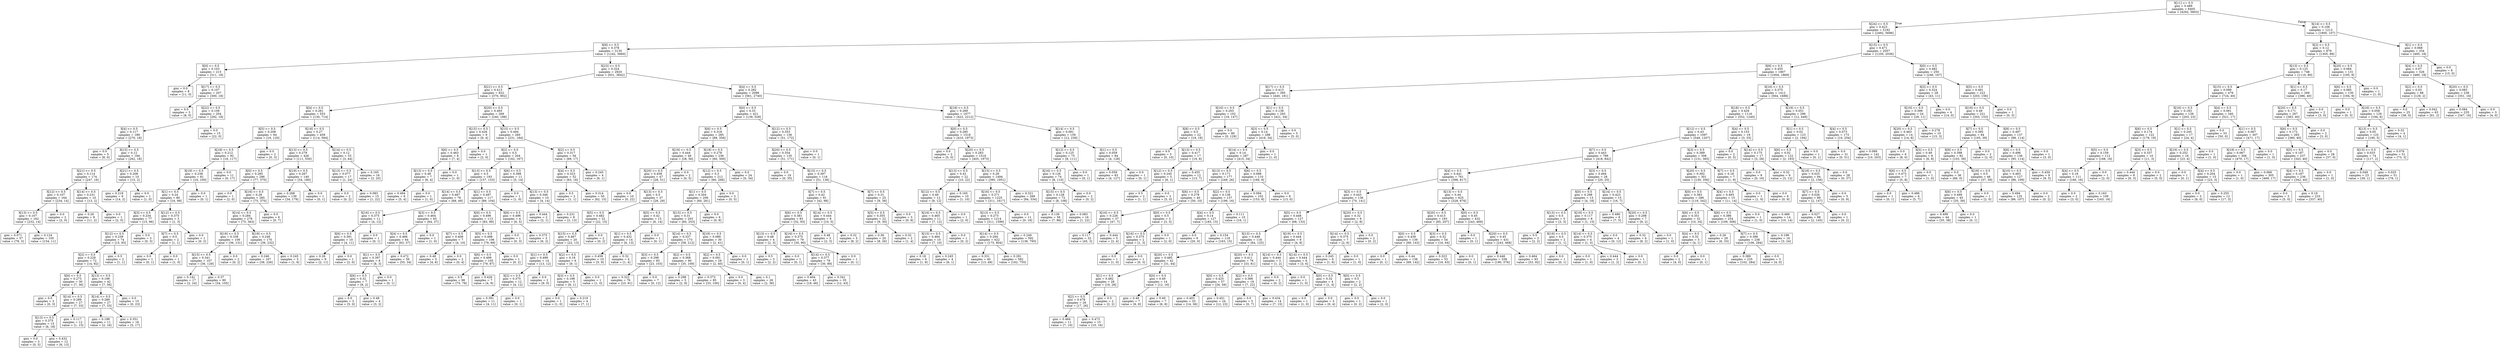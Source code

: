 digraph Tree {
node [shape=box] ;
0 [label="X[11] <= 0.5\ngini = 0.489\nsamples = 6405\nvalue = [4292, 5803]"] ;
1 [label="X[24] <= 0.5\ngini = 0.423\nsamples = 5192\nvalue = [2492, 5696]"] ;
0 -> 1 [labeldistance=2.5, labelangle=45, headlabel="True"] ;
2 [label="X[9] <= 0.5\ngini = 0.378\nsamples = 3135\nvalue = [1242, 3660]"] ;
1 -> 2 ;
3 [label="X[0] <= 0.5\ngini = 0.103\nsamples = 215\nvalue = [311, 18]"] ;
2 -> 3 ;
4 [label="gini = 0.0\nsamples = 8\nvalue = [11, 0]"] ;
3 -> 4 ;
5 [label="X[17] <= 0.5\ngini = 0.107\nsamples = 207\nvalue = [300, 18]"] ;
3 -> 5 ;
6 [label="gini = 0.0\nsamples = 3\nvalue = [8, 0]"] ;
5 -> 6 ;
7 [label="X[22] <= 0.5\ngini = 0.109\nsamples = 204\nvalue = [292, 18]"] ;
5 -> 7 ;
8 [label="X[4] <= 0.5\ngini = 0.117\nsamples = 189\nvalue = [270, 18]"] ;
7 -> 8 ;
9 [label="gini = 0.0\nsamples = 5\nvalue = [8, 0]"] ;
8 -> 9 ;
10 [label="X[15] <= 0.5\ngini = 0.12\nsamples = 184\nvalue = [262, 18]"] ;
8 -> 10 ;
11 [label="X[21] <= 0.5\ngini = 0.114\nsamples = 174\nvalue = [247, 16]"] ;
10 -> 11 ;
12 [label="X[12] <= 0.5\ngini = 0.107\nsamples = 164\nvalue = [234, 14]"] ;
11 -> 12 ;
13 [label="X[13] <= 0.5\ngini = 0.107\nsamples = 162\nvalue = [232, 14]"] ;
12 -> 13 ;
14 [label="gini = 0.071\nsamples = 57\nvalue = [78, 3]"] ;
13 -> 14 ;
15 [label="gini = 0.124\nsamples = 105\nvalue = [154, 11]"] ;
13 -> 15 ;
16 [label="gini = 0.0\nsamples = 2\nvalue = [2, 0]"] ;
12 -> 16 ;
17 [label="X[14] <= 0.5\ngini = 0.231\nsamples = 10\nvalue = [13, 2]"] ;
11 -> 17 ;
18 [label="gini = 0.26\nsamples = 9\nvalue = [11, 2]"] ;
17 -> 18 ;
19 [label="gini = 0.0\nsamples = 1\nvalue = [2, 0]"] ;
17 -> 19 ;
20 [label="X[21] <= 0.5\ngini = 0.208\nsamples = 10\nvalue = [15, 2]"] ;
10 -> 20 ;
21 [label="gini = 0.219\nsamples = 9\nvalue = [14, 2]"] ;
20 -> 21 ;
22 [label="gini = 0.0\nsamples = 1\nvalue = [1, 0]"] ;
20 -> 22 ;
23 [label="gini = 0.0\nsamples = 15\nvalue = [22, 0]"] ;
7 -> 23 ;
24 [label="X[23] <= 0.5\ngini = 0.324\nsamples = 2920\nvalue = [931, 3642]"] ;
2 -> 24 ;
25 [label="X[21] <= 0.5\ngini = 0.413\nsamples = 822\nvalue = [370, 902]"] ;
24 -> 25 ;
26 [label="X[4] <= 0.5\ngini = 0.261\nsamples = 553\nvalue = [130, 714]"] ;
25 -> 26 ;
27 [label="X[5] <= 0.5\ngini = 0.208\nsamples = 94\nvalue = [16, 120]"] ;
26 -> 27 ;
28 [label="X[18] <= 0.5\ngini = 0.212\nsamples = 92\nvalue = [16, 117]"] ;
27 -> 28 ;
29 [label="X[19] <= 0.5\ngini = 0.238\nsamples = 81\nvalue = [16, 100]"] ;
28 -> 29 ;
30 [label="X[1] <= 0.5\ngini = 0.24\nsamples = 80\nvalue = [16, 99]"] ;
29 -> 30 ;
31 [label="X[3] <= 0.5\ngini = 0.234\nsamples = 77\nvalue = [15, 96]"] ;
30 -> 31 ;
32 [label="X[12] <= 0.5\ngini = 0.239\nsamples = 74\nvalue = [15, 93]"] ;
31 -> 32 ;
33 [label="X[2] <= 0.5\ngini = 0.229\nsamples = 72\nvalue = [14, 92]"] ;
32 -> 33 ;
34 [label="X[6] <= 0.5\ngini = 0.273\nsamples = 30\nvalue = [7, 36]"] ;
33 -> 34 ;
35 [label="gini = 0.0\nsamples = 3\nvalue = [0, 3]"] ;
34 -> 35 ;
36 [label="X[14] <= 0.5\ngini = 0.289\nsamples = 27\nvalue = [7, 33]"] ;
34 -> 36 ;
37 [label="X[13] <= 0.5\ngini = 0.375\nsamples = 15\nvalue = [6, 18]"] ;
36 -> 37 ;
38 [label="gini = 0.0\nsamples = 3\nvalue = [0, 5]"] ;
37 -> 38 ;
39 [label="gini = 0.432\nsamples = 12\nvalue = [6, 13]"] ;
37 -> 39 ;
40 [label="gini = 0.117\nsamples = 12\nvalue = [1, 15]"] ;
36 -> 40 ;
41 [label="X[13] <= 0.5\ngini = 0.198\nsamples = 42\nvalue = [7, 56]"] ;
33 -> 41 ;
42 [label="X[14] <= 0.5\ngini = 0.289\nsamples = 27\nvalue = [7, 33]"] ;
41 -> 42 ;
43 [label="gini = 0.198\nsamples = 11\nvalue = [2, 16]"] ;
42 -> 43 ;
44 [label="gini = 0.351\nsamples = 16\nvalue = [5, 17]"] ;
42 -> 44 ;
45 [label="gini = 0.0\nsamples = 15\nvalue = [0, 23]"] ;
41 -> 45 ;
46 [label="gini = 0.5\nsamples = 2\nvalue = [1, 1]"] ;
32 -> 46 ;
47 [label="gini = 0.0\nsamples = 3\nvalue = [0, 3]"] ;
31 -> 47 ;
48 [label="X[12] <= 0.5\ngini = 0.375\nsamples = 3\nvalue = [1, 3]"] ;
30 -> 48 ;
49 [label="X[7] <= 0.5\ngini = 0.5\nsamples = 2\nvalue = [1, 1]"] ;
48 -> 49 ;
50 [label="gini = 0.0\nsamples = 1\nvalue = [0, 1]"] ;
49 -> 50 ;
51 [label="gini = 0.0\nsamples = 1\nvalue = [1, 0]"] ;
49 -> 51 ;
52 [label="gini = 0.0\nsamples = 1\nvalue = [0, 2]"] ;
48 -> 52 ;
53 [label="gini = 0.0\nsamples = 1\nvalue = [0, 1]"] ;
29 -> 53 ;
54 [label="gini = 0.0\nsamples = 11\nvalue = [0, 17]"] ;
28 -> 54 ;
55 [label="gini = 0.0\nsamples = 2\nvalue = [0, 3]"] ;
27 -> 55 ;
56 [label="X[18] <= 0.5\ngini = 0.27\nsamples = 459\nvalue = [114, 594]"] ;
26 -> 56 ;
57 [label="X[13] <= 0.5\ngini = 0.279\nsamples = 426\nvalue = [111, 550]"] ;
56 -> 57 ;
58 [label="X[0] <= 0.5\ngini = 0.285\nsamples = 286\nvalue = [77, 370]"] ;
57 -> 58 ;
59 [label="gini = 0.0\nsamples = 1\nvalue = [2, 0]"] ;
58 -> 59 ;
60 [label="X[16] <= 0.5\ngini = 0.28\nsamples = 285\nvalue = [75, 370]"] ;
58 -> 60 ;
61 [label="X[14] <= 0.5\ngini = 0.284\nsamples = 279\nvalue = [75, 363]"] ;
60 -> 61 ;
62 [label="X[19] <= 0.5\ngini = 0.338\nsamples = 109\nvalue = [36, 131]"] ;
61 -> 62 ;
63 [label="X[15] <= 0.5\ngini = 0.341\nsamples = 107\nvalue = [36, 129]"] ;
62 -> 63 ;
64 [label="gini = 0.142\nsamples = 17\nvalue = [2, 24]"] ;
63 -> 64 ;
65 [label="gini = 0.37\nsamples = 90\nvalue = [34, 105]"] ;
63 -> 65 ;
66 [label="gini = 0.0\nsamples = 2\nvalue = [0, 2]"] ;
62 -> 66 ;
67 [label="X[19] <= 0.5\ngini = 0.246\nsamples = 170\nvalue = [39, 232]"] ;
61 -> 67 ;
68 [label="gini = 0.246\nsamples = 167\nvalue = [38, 226]"] ;
67 -> 68 ;
69 [label="gini = 0.245\nsamples = 3\nvalue = [1, 6]"] ;
67 -> 69 ;
70 [label="gini = 0.0\nsamples = 6\nvalue = [0, 7]"] ;
60 -> 70 ;
71 [label="X[19] <= 0.5\ngini = 0.267\nsamples = 140\nvalue = [34, 180]"] ;
57 -> 71 ;
72 [label="gini = 0.268\nsamples = 139\nvalue = [34, 179]"] ;
71 -> 72 ;
73 [label="gini = 0.0\nsamples = 1\nvalue = [0, 1]"] ;
71 -> 73 ;
74 [label="X[14] <= 0.5\ngini = 0.12\nsamples = 33\nvalue = [3, 44]"] ;
56 -> 74 ;
75 [label="X[13] <= 0.5\ngini = 0.077\nsamples = 17\nvalue = [1, 24]"] ;
74 -> 75 ;
76 [label="gini = 0.0\nsamples = 2\nvalue = [0, 2]"] ;
75 -> 76 ;
77 [label="gini = 0.083\nsamples = 15\nvalue = [1, 22]"] ;
75 -> 77 ;
78 [label="gini = 0.165\nsamples = 16\nvalue = [2, 20]"] ;
74 -> 78 ;
79 [label="X[20] <= 0.5\ngini = 0.493\nsamples = 269\nvalue = [240, 188]"] ;
25 -> 79 ;
80 [label="X[15] <= 0.5\ngini = 0.426\nsamples = 9\nvalue = [9, 4]"] ;
79 -> 80 ;
81 [label="X[6] <= 0.5\ngini = 0.463\nsamples = 8\nvalue = [7, 4]"] ;
80 -> 81 ;
82 [label="X[13] <= 0.5\ngini = 0.48\nsamples = 7\nvalue = [6, 4]"] ;
81 -> 82 ;
83 [label="gini = 0.494\nsamples = 6\nvalue = [5, 4]"] ;
82 -> 83 ;
84 [label="gini = 0.0\nsamples = 1\nvalue = [1, 0]"] ;
82 -> 84 ;
85 [label="gini = 0.0\nsamples = 1\nvalue = [1, 0]"] ;
81 -> 85 ;
86 [label="gini = 0.0\nsamples = 1\nvalue = [2, 0]"] ;
80 -> 86 ;
87 [label="X[15] <= 0.5\ngini = 0.494\nsamples = 260\nvalue = [231, 184]"] ;
79 -> 87 ;
88 [label="X[2] <= 0.5\ngini = 0.5\nsamples = 204\nvalue = [162, 167]"] ;
87 -> 88 ;
89 [label="X[13] <= 0.5\ngini = 0.5\nsamples = 193\nvalue = [157, 153]"] ;
88 -> 89 ;
90 [label="X[14] <= 0.5\ngini = 0.487\nsamples = 76\nvalue = [68, 49]"] ;
89 -> 90 ;
91 [label="X[16] <= 0.5\ngini = 0.375\nsamples = 11\nvalue = [4, 12]"] ;
90 -> 91 ;
92 [label="X[6] <= 0.5\ngini = 0.391\nsamples = 10\nvalue = [4, 11]"] ;
91 -> 92 ;
93 [label="gini = 0.26\nsamples = 9\nvalue = [2, 11]"] ;
92 -> 93 ;
94 [label="gini = 0.0\nsamples = 1\nvalue = [2, 0]"] ;
92 -> 94 ;
95 [label="gini = 0.0\nsamples = 1\nvalue = [0, 1]"] ;
91 -> 95 ;
96 [label="X[3] <= 0.5\ngini = 0.464\nsamples = 65\nvalue = [64, 37]"] ;
90 -> 96 ;
97 [label="X[4] <= 0.5\ngini = 0.466\nsamples = 64\nvalue = [63, 37]"] ;
96 -> 97 ;
98 [label="X[1] <= 0.5\ngini = 0.397\nsamples = 8\nvalue = [8, 3]"] ;
97 -> 98 ;
99 [label="X[6] <= 0.5\ngini = 0.32\nsamples = 7\nvalue = [8, 2]"] ;
98 -> 99 ;
100 [label="gini = 0.0\nsamples = 3\nvalue = [5, 0]"] ;
99 -> 100 ;
101 [label="gini = 0.48\nsamples = 4\nvalue = [3, 2]"] ;
99 -> 101 ;
102 [label="gini = 0.0\nsamples = 1\nvalue = [0, 1]"] ;
98 -> 102 ;
103 [label="gini = 0.472\nsamples = 56\nvalue = [55, 34]"] ;
97 -> 103 ;
104 [label="gini = 0.0\nsamples = 1\nvalue = [1, 0]"] ;
96 -> 104 ;
105 [label="X[1] <= 0.5\ngini = 0.497\nsamples = 117\nvalue = [89, 104]"] ;
89 -> 105 ;
106 [label="X[0] <= 0.5\ngini = 0.496\nsamples = 113\nvalue = [83, 99]"] ;
105 -> 106 ;
107 [label="X[7] <= 0.5\ngini = 0.408\nsamples = 7\nvalue = [4, 10]"] ;
106 -> 107 ;
108 [label="gini = 0.48\nsamples = 5\nvalue = [4, 6]"] ;
107 -> 108 ;
109 [label="gini = 0.0\nsamples = 2\nvalue = [0, 4]"] ;
107 -> 109 ;
110 [label="X[5] <= 0.5\ngini = 0.498\nsamples = 106\nvalue = [79, 89]"] ;
106 -> 110 ;
111 [label="X[6] <= 0.5\ngini = 0.499\nsamples = 105\nvalue = [79, 87]"] ;
110 -> 111 ;
112 [label="gini = 0.5\nsamples = 98\nvalue = [75, 78]"] ;
111 -> 112 ;
113 [label="gini = 0.426\nsamples = 7\nvalue = [4, 9]"] ;
111 -> 113 ;
114 [label="gini = 0.0\nsamples = 1\nvalue = [0, 2]"] ;
110 -> 114 ;
115 [label="X[6] <= 0.5\ngini = 0.496\nsamples = 4\nvalue = [6, 5]"] ;
105 -> 115 ;
116 [label="gini = 0.0\nsamples = 1\nvalue = [0, 3]"] ;
115 -> 116 ;
117 [label="gini = 0.375\nsamples = 3\nvalue = [6, 2]"] ;
115 -> 117 ;
118 [label="X[6] <= 0.5\ngini = 0.388\nsamples = 11\nvalue = [5, 14]"] ;
88 -> 118 ;
119 [label="gini = 0.0\nsamples = 1\nvalue = [1, 0]"] ;
118 -> 119 ;
120 [label="X[13] <= 0.5\ngini = 0.346\nsamples = 10\nvalue = [4, 14]"] ;
118 -> 120 ;
121 [label="gini = 0.444\nsamples = 2\nvalue = [2, 1]"] ;
120 -> 121 ;
122 [label="gini = 0.231\nsamples = 8\nvalue = [2, 13]"] ;
120 -> 122 ;
123 [label="X[2] <= 0.5\ngini = 0.317\nsamples = 56\nvalue = [69, 17]"] ;
87 -> 123 ;
124 [label="X[4] <= 0.5\ngini = 0.323\nsamples = 52\nvalue = [63, 16]"] ;
123 -> 124 ;
125 [label="gini = 0.5\nsamples = 2\nvalue = [1, 1]"] ;
124 -> 125 ;
126 [label="gini = 0.314\nsamples = 50\nvalue = [62, 15]"] ;
124 -> 126 ;
127 [label="gini = 0.245\nsamples = 4\nvalue = [6, 1]"] ;
123 -> 127 ;
128 [label="X[4] <= 0.5\ngini = 0.282\nsamples = 2098\nvalue = [561, 2740]"] ;
24 -> 128 ;
129 [label="X[0] <= 0.5\ngini = 0.33\nsamples = 421\nvalue = [139, 528]"] ;
128 -> 129 ;
130 [label="X[6] <= 0.5\ngini = 0.318\nsamples = 285\nvalue = [88, 356]"] ;
129 -> 130 ;
131 [label="X[19] <= 0.5\ngini = 0.444\nsamples = 49\nvalue = [28, 56]"] ;
130 -> 131 ;
132 [label="X[20] <= 0.5\ngini = 0.458\nsamples = 47\nvalue = [28, 51]"] ;
131 -> 132 ;
133 [label="gini = 0.0\nsamples = 10\nvalue = [0, 22]"] ;
132 -> 133 ;
134 [label="X[13] <= 0.5\ngini = 0.5\nsamples = 37\nvalue = [28, 29]"] ;
132 -> 134 ;
135 [label="X[5] <= 0.5\ngini = 0.482\nsamples = 22\nvalue = [22, 15]"] ;
134 -> 135 ;
136 [label="X[15] <= 0.5\ngini = 0.467\nsamples = 20\nvalue = [22, 13]"] ;
135 -> 136 ;
137 [label="X[1] <= 0.5\ngini = 0.499\nsamples = 14\nvalue = [13, 12]"] ;
136 -> 137 ;
138 [label="X[2] <= 0.5\ngini = 0.375\nsamples = 12\nvalue = [4, 12]"] ;
137 -> 138 ;
139 [label="gini = 0.391\nsamples = 11\nvalue = [4, 11]"] ;
138 -> 139 ;
140 [label="gini = 0.0\nsamples = 1\nvalue = [0, 1]"] ;
138 -> 140 ;
141 [label="gini = 0.0\nsamples = 2\nvalue = [9, 0]"] ;
137 -> 141 ;
142 [label="X[2] <= 0.5\ngini = 0.18\nsamples = 6\nvalue = [9, 1]"] ;
136 -> 142 ;
143 [label="X[3] <= 0.5\ngini = 0.198\nsamples = 5\nvalue = [8, 1]"] ;
142 -> 143 ;
144 [label="gini = 0.0\nsamples = 1\nvalue = [1, 0]"] ;
143 -> 144 ;
145 [label="gini = 0.219\nsamples = 4\nvalue = [7, 1]"] ;
143 -> 145 ;
146 [label="gini = 0.0\nsamples = 1\nvalue = [1, 0]"] ;
142 -> 146 ;
147 [label="gini = 0.0\nsamples = 2\nvalue = [0, 2]"] ;
135 -> 147 ;
148 [label="X[5] <= 0.5\ngini = 0.42\nsamples = 15\nvalue = [6, 14]"] ;
134 -> 148 ;
149 [label="X[1] <= 0.5\ngini = 0.432\nsamples = 14\nvalue = [6, 13]"] ;
148 -> 149 ;
150 [label="gini = 0.459\nsamples = 10\nvalue = [5, 9]"] ;
149 -> 150 ;
151 [label="gini = 0.32\nsamples = 4\nvalue = [1, 4]"] ;
149 -> 151 ;
152 [label="gini = 0.0\nsamples = 1\nvalue = [0, 1]"] ;
148 -> 152 ;
153 [label="gini = 0.0\nsamples = 2\nvalue = [0, 5]"] ;
131 -> 153 ;
154 [label="X[18] <= 0.5\ngini = 0.278\nsamples = 236\nvalue = [60, 300]"] ;
130 -> 154 ;
155 [label="X[12] <= 0.5\ngini = 0.3\nsamples = 212\nvalue = [60, 266]"] ;
154 -> 155 ;
156 [label="X[1] <= 0.5\ngini = 0.304\nsamples = 209\nvalue = [60, 261]"] ;
155 -> 156 ;
157 [label="X[15] <= 0.5\ngini = 0.31\nsamples = 203\nvalue = [60, 253]"] ;
156 -> 157 ;
158 [label="X[14] <= 0.5\ngini = 0.337\nsamples = 173\nvalue = [58, 212]"] ;
157 -> 158 ;
159 [label="X[3] <= 0.5\ngini = 0.298\nsamples = 83\nvalue = [23, 103]"] ;
158 -> 159 ;
160 [label="gini = 0.322\nsamples = 76\nvalue = [23, 91]"] ;
159 -> 160 ;
161 [label="gini = 0.0\nsamples = 7\nvalue = [0, 12]"] ;
159 -> 161 ;
162 [label="X[2] <= 0.5\ngini = 0.368\nsamples = 90\nvalue = [35, 109]"] ;
158 -> 162 ;
163 [label="gini = 0.298\nsamples = 5\nvalue = [2, 9]"] ;
162 -> 163 ;
164 [label="gini = 0.373\nsamples = 85\nvalue = [33, 100]"] ;
162 -> 164 ;
165 [label="X[19] <= 0.5\ngini = 0.089\nsamples = 30\nvalue = [2, 41]"] ;
157 -> 165 ;
166 [label="X[2] <= 0.5\ngini = 0.091\nsamples = 29\nvalue = [2, 40]"] ;
165 -> 166 ;
167 [label="gini = 0.0\nsamples = 3\nvalue = [0, 4]"] ;
166 -> 167 ;
168 [label="gini = 0.1\nsamples = 26\nvalue = [2, 36]"] ;
166 -> 168 ;
169 [label="gini = 0.0\nsamples = 1\nvalue = [0, 1]"] ;
165 -> 169 ;
170 [label="gini = 0.0\nsamples = 6\nvalue = [0, 8]"] ;
156 -> 170 ;
171 [label="gini = 0.0\nsamples = 3\nvalue = [0, 5]"] ;
155 -> 171 ;
172 [label="gini = 0.0\nsamples = 24\nvalue = [0, 34]"] ;
154 -> 172 ;
173 [label="X[12] <= 0.5\ngini = 0.353\nsamples = 136\nvalue = [51, 172]"] ;
129 -> 173 ;
174 [label="X[20] <= 0.5\ngini = 0.354\nsamples = 135\nvalue = [51, 171]"] ;
173 -> 174 ;
175 [label="gini = 0.0\nsamples = 19\nvalue = [0, 35]"] ;
174 -> 175 ;
176 [label="X[15] <= 0.5\ngini = 0.397\nsamples = 116\nvalue = [51, 136]"] ;
174 -> 176 ;
177 [label="X[7] <= 0.5\ngini = 0.42\nsamples = 91\nvalue = [42, 98]"] ;
176 -> 177 ;
178 [label="X[6] <= 0.5\ngini = 0.381\nsamples = 83\nvalue = [32, 93]"] ;
177 -> 178 ;
179 [label="X[13] <= 0.5\ngini = 0.48\nsamples = 4\nvalue = [2, 3]"] ;
178 -> 179 ;
180 [label="gini = 0.5\nsamples = 3\nvalue = [2, 2]"] ;
179 -> 180 ;
181 [label="gini = 0.0\nsamples = 1\nvalue = [0, 1]"] ;
179 -> 181 ;
182 [label="X[16] <= 0.5\ngini = 0.375\nsamples = 79\nvalue = [30, 90]"] ;
178 -> 182 ;
183 [label="X[14] <= 0.5\ngini = 0.377\nsamples = 78\nvalue = [30, 89]"] ;
182 -> 183 ;
184 [label="gini = 0.404\nsamples = 43\nvalue = [18, 46]"] ;
183 -> 184 ;
185 [label="gini = 0.341\nsamples = 35\nvalue = [12, 43]"] ;
183 -> 185 ;
186 [label="gini = 0.0\nsamples = 1\nvalue = [0, 1]"] ;
182 -> 186 ;
187 [label="X[14] <= 0.5\ngini = 0.444\nsamples = 8\nvalue = [10, 5]"] ;
177 -> 187 ;
188 [label="gini = 0.48\nsamples = 3\nvalue = [2, 3]"] ;
187 -> 188 ;
189 [label="gini = 0.32\nsamples = 5\nvalue = [8, 2]"] ;
187 -> 189 ;
190 [label="X[7] <= 0.5\ngini = 0.31\nsamples = 25\nvalue = [9, 38]"] ;
176 -> 190 ;
191 [label="X[5] <= 0.5\ngini = 0.355\nsamples = 22\nvalue = [9, 30]"] ;
190 -> 191 ;
192 [label="gini = 0.36\nsamples = 20\nvalue = [8, 26]"] ;
191 -> 192 ;
193 [label="gini = 0.32\nsamples = 2\nvalue = [1, 4]"] ;
191 -> 193 ;
194 [label="gini = 0.0\nsamples = 3\nvalue = [0, 8]"] ;
190 -> 194 ;
195 [label="gini = 0.0\nsamples = 1\nvalue = [0, 1]"] ;
173 -> 195 ;
196 [label="X[18] <= 0.5\ngini = 0.269\nsamples = 1677\nvalue = [422, 2212]"] ;
128 -> 196 ;
197 [label="X[0] <= 0.5\ngini = 0.285\nsamples = 1518\nvalue = [410, 1973]"] ;
196 -> 197 ;
198 [label="gini = 0.0\nsamples = 2\nvalue = [5, 0]"] ;
197 -> 198 ;
199 [label="X[20] <= 0.5\ngini = 0.283\nsamples = 1516\nvalue = [405, 1973]"] ;
197 -> 199 ;
200 [label="X[13] <= 0.5\ngini = 0.43\nsamples = 22\nvalue = [10, 22]"] ;
199 -> 200 ;
201 [label="X[12] <= 0.5\ngini = 0.49\nsamples = 12\nvalue = [9, 12]"] ;
200 -> 201 ;
202 [label="X[16] <= 0.5\ngini = 0.465\nsamples = 11\nvalue = [7, 12]"] ;
201 -> 202 ;
203 [label="X[15] <= 0.5\ngini = 0.484\nsamples = 10\nvalue = [7, 10]"] ;
202 -> 203 ;
204 [label="gini = 0.18\nsamples = 6\nvalue = [1, 9]"] ;
203 -> 204 ;
205 [label="gini = 0.245\nsamples = 4\nvalue = [6, 1]"] ;
203 -> 205 ;
206 [label="gini = 0.0\nsamples = 1\nvalue = [0, 2]"] ;
202 -> 206 ;
207 [label="gini = 0.0\nsamples = 1\nvalue = [2, 0]"] ;
201 -> 207 ;
208 [label="gini = 0.165\nsamples = 10\nvalue = [1, 10]"] ;
200 -> 208 ;
209 [label="X[15] <= 0.5\ngini = 0.28\nsamples = 1494\nvalue = [395, 1951]"] ;
199 -> 209 ;
210 [label="X[16] <= 0.5\ngini = 0.271\nsamples = 1225\nvalue = [311, 1617]"] ;
209 -> 210 ;
211 [label="X[13] <= 0.5\ngini = 0.273\nsamples = 1214\nvalue = [311, 1599]"] ;
210 -> 211 ;
212 [label="X[14] <= 0.5\ngini = 0.294\nsamples = 622\nvalue = [175, 804]"] ;
211 -> 212 ;
213 [label="gini = 0.331\nsamples = 40\nvalue = [13, 49]"] ;
212 -> 213 ;
214 [label="gini = 0.291\nsamples = 582\nvalue = [162, 755]"] ;
212 -> 214 ;
215 [label="gini = 0.249\nsamples = 592\nvalue = [136, 795]"] ;
211 -> 215 ;
216 [label="gini = 0.0\nsamples = 11\nvalue = [0, 18]"] ;
210 -> 216 ;
217 [label="gini = 0.321\nsamples = 269\nvalue = [84, 334]"] ;
209 -> 217 ;
218 [label="X[14] <= 0.5\ngini = 0.091\nsamples = 159\nvalue = [12, 239]"] ;
196 -> 218 ;
219 [label="X[12] <= 0.5\ngini = 0.125\nsamples = 75\nvalue = [8, 111]"] ;
218 -> 219 ;
220 [label="X[16] <= 0.5\ngini = 0.126\nsamples = 74\nvalue = [8, 110]"] ;
219 -> 220 ;
221 [label="X[15] <= 0.5\ngini = 0.128\nsamples = 72\nvalue = [8, 108]"] ;
220 -> 221 ;
222 [label="gini = 0.139\nsamples = 56\nvalue = [7, 86]"] ;
221 -> 222 ;
223 [label="gini = 0.083\nsamples = 16\nvalue = [1, 22]"] ;
221 -> 223 ;
224 [label="gini = 0.0\nsamples = 2\nvalue = [0, 2]"] ;
220 -> 224 ;
225 [label="gini = 0.0\nsamples = 1\nvalue = [0, 1]"] ;
219 -> 225 ;
226 [label="X[1] <= 0.5\ngini = 0.059\nsamples = 84\nvalue = [4, 128]"] ;
218 -> 226 ;
227 [label="gini = 0.059\nsamples = 83\nvalue = [4, 127]"] ;
226 -> 227 ;
228 [label="gini = 0.0\nsamples = 1\nvalue = [0, 1]"] ;
226 -> 228 ;
229 [label="X[15] <= 0.5\ngini = 0.471\nsamples = 2057\nvalue = [1250, 2036]"] ;
1 -> 229 ;
230 [label="X[9] <= 0.5\ngini = 0.455\nsamples = 1807\nvalue = [1004, 1869]"] ;
229 -> 230 ;
231 [label="X[17] <= 0.5\ngini = 0.413\nsamples = 395\nvalue = [440, 181]"] ;
230 -> 231 ;
232 [label="X[16] <= 0.5\ngini = 0.203\nsamples = 102\nvalue = [19, 147]"] ;
231 -> 232 ;
233 [label="X[8] <= 0.5\ngini = 0.5\nsamples = 22\nvalue = [19, 18]"] ;
232 -> 233 ;
234 [label="gini = 0.0\nsamples = 5\nvalue = [0, 10]"] ;
233 -> 234 ;
235 [label="X[13] <= 0.5\ngini = 0.417\nsamples = 17\nvalue = [19, 8]"] ;
233 -> 235 ;
236 [label="X[12] <= 0.5\ngini = 0.245\nsamples = 5\nvalue = [6, 1]"] ;
235 -> 236 ;
237 [label="gini = 0.5\nsamples = 2\nvalue = [1, 1]"] ;
236 -> 237 ;
238 [label="gini = 0.0\nsamples = 3\nvalue = [5, 0]"] ;
236 -> 238 ;
239 [label="gini = 0.455\nsamples = 12\nvalue = [13, 7]"] ;
235 -> 239 ;
240 [label="gini = 0.0\nsamples = 80\nvalue = [0, 129]"] ;
232 -> 240 ;
241 [label="X[1] <= 0.5\ngini = 0.138\nsamples = 293\nvalue = [421, 34]"] ;
231 -> 241 ;
242 [label="X[3] <= 0.5\ngini = 0.14\nsamples = 288\nvalue = [416, 34]"] ;
241 -> 242 ;
243 [label="X[14] <= 0.5\ngini = 0.14\nsamples = 287\nvalue = [415, 34]"] ;
242 -> 243 ;
244 [label="X[13] <= 0.5\ngini = 0.171\nsamples = 177\nvalue = [249, 26]"] ;
243 -> 244 ;
245 [label="X[6] <= 0.5\ngini = 0.278\nsamples = 40\nvalue = [50, 10]"] ;
244 -> 245 ;
246 [label="X[16] <= 0.5\ngini = 0.226\nsamples = 37\nvalue = [47, 7]"] ;
245 -> 246 ;
247 [label="gini = 0.117\nsamples = 32\nvalue = [45, 3]"] ;
246 -> 247 ;
248 [label="gini = 0.444\nsamples = 5\nvalue = [2, 4]"] ;
246 -> 248 ;
249 [label="X[0] <= 0.5\ngini = 0.5\nsamples = 3\nvalue = [3, 3]"] ;
245 -> 249 ;
250 [label="X[16] <= 0.5\ngini = 0.375\nsamples = 2\nvalue = [1, 3]"] ;
249 -> 250 ;
251 [label="gini = 0.0\nsamples = 1\nvalue = [1, 0]"] ;
250 -> 251 ;
252 [label="gini = 0.0\nsamples = 1\nvalue = [0, 3]"] ;
250 -> 252 ;
253 [label="gini = 0.0\nsamples = 1\nvalue = [2, 0]"] ;
249 -> 253 ;
254 [label="X[2] <= 0.5\ngini = 0.138\nsamples = 137\nvalue = [199, 16]"] ;
244 -> 254 ;
255 [label="X[4] <= 0.5\ngini = 0.14\nsamples = 127\nvalue = [183, 15]"] ;
254 -> 255 ;
256 [label="gini = 0.0\nsamples = 9\nvalue = [20, 0]"] ;
255 -> 256 ;
257 [label="gini = 0.154\nsamples = 118\nvalue = [163, 15]"] ;
255 -> 257 ;
258 [label="gini = 0.111\nsamples = 10\nvalue = [16, 1]"] ;
254 -> 258 ;
259 [label="X[6] <= 0.5\ngini = 0.088\nsamples = 110\nvalue = [166, 8]"] ;
243 -> 259 ;
260 [label="gini = 0.094\nsamples = 102\nvalue = [153, 8]"] ;
259 -> 260 ;
261 [label="gini = 0.0\nsamples = 8\nvalue = [13, 0]"] ;
259 -> 261 ;
262 [label="gini = 0.0\nsamples = 1\nvalue = [1, 0]"] ;
242 -> 262 ;
263 [label="gini = 0.0\nsamples = 5\nvalue = [5, 0]"] ;
241 -> 263 ;
264 [label="X[16] <= 0.5\ngini = 0.375\nsamples = 1412\nvalue = [564, 1688]"] ;
230 -> 264 ;
265 [label="X[18] <= 0.5\ngini = 0.426\nsamples = 1116\nvalue = [552, 1240]"] ;
264 -> 265 ;
266 [label="X[12] <= 0.5\ngini = 0.43\nsamples = 1097\nvalue = [549, 1207]"] ;
265 -> 266 ;
267 [label="X[7] <= 0.5\ngini = 0.443\nsamples = 789\nvalue = [418, 842]"] ;
266 -> 267 ;
268 [label="X[4] <= 0.5\ngini = 0.441\nsamples = 761\nvalue = [398, 817]"] ;
267 -> 268 ;
269 [label="X[3] <= 0.5\ngini = 0.443\nsamples = 136\nvalue = [70, 141]"] ;
268 -> 269 ;
270 [label="X[5] <= 0.5\ngini = 0.448\nsamples = 127\nvalue = [68, 133]"] ;
269 -> 270 ;
271 [label="X[13] <= 0.5\ngini = 0.448\nsamples = 118\nvalue = [64, 125]"] ;
270 -> 271 ;
272 [label="X[20] <= 0.5\ngini = 0.485\nsamples = 42\nvalue = [31, 44]"] ;
271 -> 272 ;
273 [label="X[1] <= 0.5\ngini = 0.482\nsamples = 28\nvalue = [19, 28]"] ;
272 -> 273 ;
274 [label="X[2] <= 0.5\ngini = 0.478\nsamples = 26\nvalue = [17, 26]"] ;
273 -> 274 ;
275 [label="gini = 0.484\nsamples = 11\nvalue = [7, 10]"] ;
274 -> 275 ;
276 [label="gini = 0.473\nsamples = 15\nvalue = [10, 16]"] ;
274 -> 276 ;
277 [label="gini = 0.5\nsamples = 2\nvalue = [2, 2]"] ;
273 -> 277 ;
278 [label="X[0] <= 0.5\ngini = 0.49\nsamples = 14\nvalue = [12, 16]"] ;
272 -> 278 ;
279 [label="gini = 0.49\nsamples = 7\nvalue = [6, 8]"] ;
278 -> 279 ;
280 [label="gini = 0.49\nsamples = 7\nvalue = [6, 8]"] ;
278 -> 280 ;
281 [label="X[20] <= 0.5\ngini = 0.411\nsamples = 76\nvalue = [33, 81]"] ;
271 -> 281 ;
282 [label="X[0] <= 0.5\ngini = 0.425\nsamples = 57\nvalue = [26, 59]"] ;
281 -> 282 ;
283 [label="gini = 0.403\nsamples = 33\nvalue = [14, 36]"] ;
282 -> 283 ;
284 [label="gini = 0.451\nsamples = 24\nvalue = [12, 23]"] ;
282 -> 284 ;
285 [label="X[2] <= 0.5\ngini = 0.366\nsamples = 19\nvalue = [7, 22]"] ;
281 -> 285 ;
286 [label="gini = 0.0\nsamples = 5\nvalue = [0, 7]"] ;
285 -> 286 ;
287 [label="gini = 0.434\nsamples = 14\nvalue = [7, 15]"] ;
285 -> 287 ;
288 [label="X[19] <= 0.5\ngini = 0.444\nsamples = 9\nvalue = [4, 8]"] ;
270 -> 288 ;
289 [label="X[14] <= 0.5\ngini = 0.444\nsamples = 3\nvalue = [1, 2]"] ;
288 -> 289 ;
290 [label="gini = 0.0\nsamples = 2\nvalue = [0, 2]"] ;
289 -> 290 ;
291 [label="gini = 0.0\nsamples = 1\nvalue = [1, 0]"] ;
289 -> 291 ;
292 [label="X[14] <= 0.5\ngini = 0.444\nsamples = 6\nvalue = [3, 6]"] ;
288 -> 292 ;
293 [label="X[0] <= 0.5\ngini = 0.32\nsamples = 4\nvalue = [1, 4]"] ;
292 -> 293 ;
294 [label="gini = 0.0\nsamples = 1\nvalue = [1, 0]"] ;
293 -> 294 ;
295 [label="gini = 0.0\nsamples = 3\nvalue = [0, 4]"] ;
293 -> 295 ;
296 [label="X[0] <= 0.5\ngini = 0.5\nsamples = 2\nvalue = [2, 2]"] ;
292 -> 296 ;
297 [label="gini = 0.0\nsamples = 1\nvalue = [0, 2]"] ;
296 -> 297 ;
298 [label="gini = 0.0\nsamples = 1\nvalue = [2, 0]"] ;
296 -> 298 ;
299 [label="X[20] <= 0.5\ngini = 0.32\nsamples = 9\nvalue = [2, 8]"] ;
269 -> 299 ;
300 [label="X[14] <= 0.5\ngini = 0.375\nsamples = 7\nvalue = [2, 6]"] ;
299 -> 300 ;
301 [label="gini = 0.245\nsamples = 6\nvalue = [1, 6]"] ;
300 -> 301 ;
302 [label="gini = 0.0\nsamples = 1\nvalue = [1, 0]"] ;
300 -> 302 ;
303 [label="gini = 0.0\nsamples = 2\nvalue = [0, 2]"] ;
299 -> 303 ;
304 [label="X[13] <= 0.5\ngini = 0.44\nsamples = 625\nvalue = [328, 676]"] ;
268 -> 304 ;
305 [label="X[20] <= 0.5\ngini = 0.413\nsamples = 193\nvalue = [85, 207]"] ;
304 -> 305 ;
306 [label="X[0] <= 0.5\ngini = 0.439\nsamples = 139\nvalue = [69, 143]"] ;
305 -> 306 ;
307 [label="gini = 0.0\nsamples = 1\nvalue = [0, 1]"] ;
306 -> 307 ;
308 [label="gini = 0.44\nsamples = 138\nvalue = [69, 142]"] ;
306 -> 308 ;
309 [label="X[3] <= 0.5\ngini = 0.32\nsamples = 54\nvalue = [16, 64]"] ;
305 -> 309 ;
310 [label="gini = 0.323\nsamples = 53\nvalue = [16, 63]"] ;
309 -> 310 ;
311 [label="gini = 0.0\nsamples = 1\nvalue = [0, 1]"] ;
309 -> 311 ;
312 [label="X[0] <= 0.5\ngini = 0.45\nsamples = 432\nvalue = [243, 469]"] ;
304 -> 312 ;
313 [label="gini = 0.0\nsamples = 1\nvalue = [0, 1]"] ;
312 -> 313 ;
314 [label="X[20] <= 0.5\ngini = 0.45\nsamples = 431\nvalue = [243, 468]"] ;
312 -> 314 ;
315 [label="gini = 0.446\nsamples = 338\nvalue = [190, 376]"] ;
314 -> 315 ;
316 [label="gini = 0.464\nsamples = 93\nvalue = [53, 92]"] ;
314 -> 316 ;
317 [label="X[3] <= 0.5\ngini = 0.494\nsamples = 28\nvalue = [20, 25]"] ;
267 -> 317 ;
318 [label="X[0] <= 0.5\ngini = 0.298\nsamples = 13\nvalue = [4, 18]"] ;
317 -> 318 ;
319 [label="X[13] <= 0.5\ngini = 0.5\nsamples = 5\nvalue = [3, 3]"] ;
318 -> 319 ;
320 [label="gini = 0.5\nsamples = 3\nvalue = [2, 2]"] ;
319 -> 320 ;
321 [label="X[19] <= 0.5\ngini = 0.5\nsamples = 2\nvalue = [1, 1]"] ;
319 -> 321 ;
322 [label="gini = 0.0\nsamples = 1\nvalue = [0, 1]"] ;
321 -> 322 ;
323 [label="gini = 0.0\nsamples = 1\nvalue = [1, 0]"] ;
321 -> 323 ;
324 [label="X[19] <= 0.5\ngini = 0.117\nsamples = 8\nvalue = [1, 15]"] ;
318 -> 324 ;
325 [label="X[14] <= 0.5\ngini = 0.375\nsamples = 4\nvalue = [1, 3]"] ;
324 -> 325 ;
326 [label="gini = 0.444\nsamples = 3\nvalue = [1, 2]"] ;
325 -> 326 ;
327 [label="gini = 0.0\nsamples = 1\nvalue = [0, 1]"] ;
325 -> 327 ;
328 [label="gini = 0.0\nsamples = 4\nvalue = [0, 12]"] ;
324 -> 328 ;
329 [label="X[14] <= 0.5\ngini = 0.423\nsamples = 15\nvalue = [16, 7]"] ;
317 -> 329 ;
330 [label="gini = 0.486\nsamples = 8\nvalue = [7, 5]"] ;
329 -> 330 ;
331 [label="X[20] <= 0.5\ngini = 0.298\nsamples = 7\nvalue = [9, 2]"] ;
329 -> 331 ;
332 [label="gini = 0.32\nsamples = 6\nvalue = [8, 2]"] ;
331 -> 332 ;
333 [label="gini = 0.0\nsamples = 1\nvalue = [1, 0]"] ;
331 -> 333 ;
334 [label="X[3] <= 0.5\ngini = 0.389\nsamples = 308\nvalue = [131, 365]"] ;
266 -> 334 ;
335 [label="X[20] <= 0.5\ngini = 0.392\nsamples = 301\nvalue = [130, 356]"] ;
334 -> 335 ;
336 [label="X[0] <= 0.5\ngini = 0.383\nsamples = 286\nvalue = [119, 342]"] ;
335 -> 336 ;
337 [label="X[6] <= 0.5\ngini = 0.351\nsamples = 32\nvalue = [10, 34]"] ;
336 -> 337 ;
338 [label="X[4] <= 0.5\ngini = 0.32\nsamples = 3\nvalue = [4, 1]"] ;
337 -> 338 ;
339 [label="gini = 0.0\nsamples = 2\nvalue = [4, 0]"] ;
338 -> 339 ;
340 [label="gini = 0.0\nsamples = 1\nvalue = [0, 1]"] ;
338 -> 340 ;
341 [label="gini = 0.26\nsamples = 29\nvalue = [6, 33]"] ;
337 -> 341 ;
342 [label="X[6] <= 0.5\ngini = 0.386\nsamples = 254\nvalue = [109, 308]"] ;
336 -> 342 ;
343 [label="X[7] <= 0.5\ngini = 0.396\nsamples = 238\nvalue = [106, 284]"] ;
342 -> 343 ;
344 [label="gini = 0.389\nsamples = 235\nvalue = [102, 284]"] ;
343 -> 344 ;
345 [label="gini = 0.0\nsamples = 3\nvalue = [4, 0]"] ;
343 -> 345 ;
346 [label="gini = 0.198\nsamples = 16\nvalue = [3, 24]"] ;
342 -> 346 ;
347 [label="X[4] <= 0.5\ngini = 0.493\nsamples = 15\nvalue = [11, 14]"] ;
335 -> 347 ;
348 [label="gini = 0.0\nsamples = 1\nvalue = [1, 0]"] ;
347 -> 348 ;
349 [label="gini = 0.486\nsamples = 14\nvalue = [10, 14]"] ;
347 -> 349 ;
350 [label="X[7] <= 0.5\ngini = 0.18\nsamples = 7\nvalue = [1, 9]"] ;
334 -> 350 ;
351 [label="gini = 0.0\nsamples = 1\nvalue = [1, 0]"] ;
350 -> 351 ;
352 [label="gini = 0.0\nsamples = 6\nvalue = [0, 9]"] ;
350 -> 352 ;
353 [label="X[4] <= 0.5\ngini = 0.153\nsamples = 19\nvalue = [3, 33]"] ;
265 -> 353 ;
354 [label="gini = 0.0\nsamples = 2\nvalue = [0, 5]"] ;
353 -> 354 ;
355 [label="X[14] <= 0.5\ngini = 0.175\nsamples = 17\nvalue = [3, 28]"] ;
353 -> 355 ;
356 [label="gini = 0.0\nsamples = 8\nvalue = [0, 16]"] ;
355 -> 356 ;
357 [label="gini = 0.32\nsamples = 9\nvalue = [3, 12]"] ;
355 -> 357 ;
358 [label="X[19] <= 0.5\ngini = 0.051\nsamples = 296\nvalue = [12, 448]"] ;
264 -> 358 ;
359 [label="X[1] <= 0.5\ngini = 0.02\nsamples = 123\nvalue = [2, 194]"] ;
358 -> 359 ;
360 [label="X[6] <= 0.5\ngini = 0.02\nsamples = 122\nvalue = [2, 193]"] ;
359 -> 360 ;
361 [label="X[18] <= 0.5\ngini = 0.025\nsamples = 94\nvalue = [2, 156]"] ;
360 -> 361 ;
362 [label="X[7] <= 0.5\ngini = 0.026\nsamples = 89\nvalue = [2, 147]"] ;
361 -> 362 ;
363 [label="gini = 0.027\nsamples = 88\nvalue = [2, 145]"] ;
362 -> 363 ;
364 [label="gini = 0.0\nsamples = 1\nvalue = [0, 2]"] ;
362 -> 364 ;
365 [label="gini = 0.0\nsamples = 5\nvalue = [0, 9]"] ;
361 -> 365 ;
366 [label="gini = 0.0\nsamples = 28\nvalue = [0, 37]"] ;
360 -> 366 ;
367 [label="gini = 0.0\nsamples = 1\nvalue = [0, 1]"] ;
359 -> 367 ;
368 [label="X[4] <= 0.5\ngini = 0.073\nsamples = 173\nvalue = [10, 254]"] ;
358 -> 368 ;
369 [label="gini = 0.0\nsamples = 31\nvalue = [0, 51]"] ;
368 -> 369 ;
370 [label="gini = 0.089\nsamples = 142\nvalue = [10, 203]"] ;
368 -> 370 ;
371 [label="X[0] <= 0.5\ngini = 0.482\nsamples = 250\nvalue = [246, 167]"] ;
229 -> 371 ;
372 [label="X[3] <= 0.5\ngini = 0.324\nsamples = 28\nvalue = [43, 11]"] ;
371 -> 372 ;
373 [label="X[19] <= 0.5\ngini = 0.399\nsamples = 24\nvalue = [29, 11]"] ;
372 -> 373 ;
374 [label="X[20] <= 0.5\ngini = 0.463\nsamples = 14\nvalue = [14, 8]"] ;
373 -> 374 ;
375 [label="gini = 0.0\nsamples = 6\nvalue = [8, 0]"] ;
374 -> 375 ;
376 [label="X[5] <= 0.5\ngini = 0.49\nsamples = 8\nvalue = [6, 8]"] ;
374 -> 376 ;
377 [label="X[6] <= 0.5\ngini = 0.473\nsamples = 7\nvalue = [5, 8]"] ;
376 -> 377 ;
378 [label="gini = 0.0\nsamples = 1\nvalue = [0, 1]"] ;
377 -> 378 ;
379 [label="gini = 0.486\nsamples = 6\nvalue = [5, 7]"] ;
377 -> 379 ;
380 [label="gini = 0.0\nsamples = 1\nvalue = [1, 0]"] ;
376 -> 380 ;
381 [label="gini = 0.278\nsamples = 10\nvalue = [15, 3]"] ;
373 -> 381 ;
382 [label="gini = 0.0\nsamples = 4\nvalue = [14, 0]"] ;
372 -> 382 ;
383 [label="X[5] <= 0.5\ngini = 0.491\nsamples = 222\nvalue = [203, 156]"] ;
371 -> 383 ;
384 [label="X[19] <= 0.5\ngini = 0.49\nsamples = 221\nvalue = [203, 153]"] ;
383 -> 384 ;
385 [label="X[7] <= 0.5\ngini = 0.395\nsamples = 84\nvalue = [105, 39]"] ;
384 -> 385 ;
386 [label="X[9] <= 0.5\ngini = 0.398\nsamples = 82\nvalue = [103, 39]"] ;
385 -> 386 ;
387 [label="gini = 0.0\nsamples = 36\nvalue = [66, 0]"] ;
386 -> 387 ;
388 [label="X[18] <= 0.5\ngini = 0.5\nsamples = 46\nvalue = [37, 39]"] ;
386 -> 388 ;
389 [label="X[6] <= 0.5\ngini = 0.499\nsamples = 45\nvalue = [35, 39]"] ;
388 -> 389 ;
390 [label="gini = 0.499\nsamples = 44\nvalue = [35, 38]"] ;
389 -> 390 ;
391 [label="gini = 0.0\nsamples = 1\nvalue = [0, 1]"] ;
389 -> 391 ;
392 [label="gini = 0.0\nsamples = 1\nvalue = [2, 0]"] ;
388 -> 392 ;
393 [label="gini = 0.0\nsamples = 2\nvalue = [2, 0]"] ;
385 -> 393 ;
394 [label="X[8] <= 0.5\ngini = 0.497\nsamples = 137\nvalue = [98, 114]"] ;
384 -> 394 ;
395 [label="X[6] <= 0.5\ngini = 0.496\nsamples = 136\nvalue = [95, 114]"] ;
394 -> 395 ;
396 [label="X[10] <= 0.5\ngini = 0.493\nsamples = 127\nvalue = [86, 109]"] ;
395 -> 396 ;
397 [label="gini = 0.494\nsamples = 125\nvalue = [86, 107]"] ;
396 -> 397 ;
398 [label="gini = 0.0\nsamples = 2\nvalue = [0, 2]"] ;
396 -> 398 ;
399 [label="gini = 0.459\nsamples = 9\nvalue = [9, 5]"] ;
395 -> 399 ;
400 [label="gini = 0.0\nsamples = 1\nvalue = [3, 0]"] ;
394 -> 400 ;
401 [label="gini = 0.0\nsamples = 1\nvalue = [0, 3]"] ;
383 -> 401 ;
402 [label="X[14] <= 0.5\ngini = 0.106\nsamples = 1213\nvalue = [1800, 107]"] ;
0 -> 402 [labeldistance=2.5, labelangle=-45, headlabel="False"] ;
403 [label="X[2] <= 0.5\ngini = 0.12\nsamples = 879\nvalue = [1305, 89]"] ;
402 -> 403 ;
404 [label="X[13] <= 0.5\ngini = 0.125\nsamples = 748\nvalue = [1110, 80]"] ;
403 -> 404 ;
405 [label="X[15] <= 0.5\ngini = 0.099\nsamples = 479\nvalue = [724, 40]"] ;
404 -> 405 ;
406 [label="X[16] <= 0.5\ngini = 0.183\nsamples = 139\nvalue = [203, 23]"] ;
405 -> 406 ;
407 [label="X[6] <= 0.5\ngini = 0.174\nsamples = 122\nvalue = [179, 19]"] ;
406 -> 407 ;
408 [label="X[5] <= 0.5\ngini = 0.159\nsamples = 112\nvalue = [168, 16]"] ;
407 -> 408 ;
409 [label="X[4] <= 0.5\ngini = 0.16\nsamples = 111\nvalue = [166, 16]"] ;
408 -> 409 ;
410 [label="gini = 0.0\nsamples = 2\nvalue = [3, 0]"] ;
409 -> 410 ;
411 [label="gini = 0.163\nsamples = 109\nvalue = [163, 16]"] ;
409 -> 411 ;
412 [label="gini = 0.0\nsamples = 1\nvalue = [2, 0]"] ;
408 -> 412 ;
413 [label="X[3] <= 0.5\ngini = 0.337\nsamples = 10\nvalue = [11, 3]"] ;
407 -> 413 ;
414 [label="gini = 0.444\nsamples = 8\nvalue = [6, 3]"] ;
413 -> 414 ;
415 [label="gini = 0.0\nsamples = 2\nvalue = [5, 0]"] ;
413 -> 415 ;
416 [label="X[1] <= 0.5\ngini = 0.245\nsamples = 17\nvalue = [24, 4]"] ;
406 -> 416 ;
417 [label="X[19] <= 0.5\ngini = 0.252\nsamples = 16\nvalue = [23, 4]"] ;
416 -> 417 ;
418 [label="gini = 0.0\nsamples = 1\nvalue = [0, 1]"] ;
417 -> 418 ;
419 [label="X[4] <= 0.5\ngini = 0.204\nsamples = 15\nvalue = [23, 3]"] ;
417 -> 419 ;
420 [label="gini = 0.0\nsamples = 3\nvalue = [6, 0]"] ;
419 -> 420 ;
421 [label="gini = 0.255\nsamples = 12\nvalue = [17, 3]"] ;
419 -> 421 ;
422 [label="gini = 0.0\nsamples = 1\nvalue = [1, 0]"] ;
416 -> 422 ;
423 [label="X[4] <= 0.5\ngini = 0.061\nsamples = 340\nvalue = [521, 17]"] ;
405 -> 423 ;
424 [label="gini = 0.0\nsamples = 33\nvalue = [50, 0]"] ;
423 -> 424 ;
425 [label="X[1] <= 0.5\ngini = 0.067\nsamples = 307\nvalue = [471, 17]"] ;
423 -> 425 ;
426 [label="X[19] <= 0.5\ngini = 0.067\nsamples = 306\nvalue = [470, 17]"] ;
425 -> 426 ;
427 [label="gini = 0.0\nsamples = 1\nvalue = [1, 0]"] ;
426 -> 427 ;
428 [label="gini = 0.068\nsamples = 305\nvalue = [469, 17]"] ;
426 -> 428 ;
429 [label="gini = 0.0\nsamples = 1\nvalue = [1, 0]"] ;
425 -> 429 ;
430 [label="X[1] <= 0.5\ngini = 0.17\nsamples = 269\nvalue = [386, 40]"] ;
404 -> 430 ;
431 [label="X[20] <= 0.5\ngini = 0.171\nsamples = 267\nvalue = [383, 40]"] ;
430 -> 431 ;
432 [label="X[6] <= 0.5\ngini = 0.172\nsamples = 265\nvalue = [380, 40]"] ;
431 -> 432 ;
433 [label="X[5] <= 0.5\ngini = 0.187\nsamples = 237\nvalue = [343, 40]"] ;
432 -> 433 ;
434 [label="X[4] <= 0.5\ngini = 0.187\nsamples = 236\nvalue = [342, 40]"] ;
433 -> 434 ;
435 [label="gini = 0.0\nsamples = 3\nvalue = [5, 0]"] ;
434 -> 435 ;
436 [label="gini = 0.19\nsamples = 233\nvalue = [337, 40]"] ;
434 -> 436 ;
437 [label="gini = 0.0\nsamples = 1\nvalue = [1, 0]"] ;
433 -> 437 ;
438 [label="gini = 0.0\nsamples = 28\nvalue = [37, 0]"] ;
432 -> 438 ;
439 [label="gini = 0.0\nsamples = 2\nvalue = [3, 0]"] ;
431 -> 439 ;
440 [label="gini = 0.0\nsamples = 2\nvalue = [3, 0]"] ;
430 -> 440 ;
441 [label="X[20] <= 0.5\ngini = 0.084\nsamples = 131\nvalue = [195, 9]"] ;
403 -> 441 ;
442 [label="X[6] <= 0.5\ngini = 0.085\nsamples = 130\nvalue = [194, 9]"] ;
441 -> 442 ;
443 [label="gini = 0.0\nsamples = 1\nvalue = [0, 3]"] ;
442 -> 443 ;
444 [label="X[16] <= 0.5\ngini = 0.058\nsamples = 129\nvalue = [194, 6]"] ;
442 -> 444 ;
445 [label="X[13] <= 0.5\ngini = 0.05\nsamples = 125\nvalue = [190, 5]"] ;
444 -> 445 ;
446 [label="X[15] <= 0.5\ngini = 0.033\nsamples = 74\nvalue = [117, 2]"] ;
445 -> 446 ;
447 [label="gini = 0.049\nsamples = 23\nvalue = [39, 1]"] ;
446 -> 447 ;
448 [label="gini = 0.025\nsamples = 51\nvalue = [78, 1]"] ;
446 -> 448 ;
449 [label="gini = 0.076\nsamples = 51\nvalue = [73, 3]"] ;
445 -> 449 ;
450 [label="gini = 0.32\nsamples = 4\nvalue = [4, 1]"] ;
444 -> 450 ;
451 [label="gini = 0.0\nsamples = 1\nvalue = [1, 0]"] ;
441 -> 451 ;
452 [label="X[1] <= 0.5\ngini = 0.068\nsamples = 334\nvalue = [495, 18]"] ;
402 -> 452 ;
453 [label="X[4] <= 0.5\ngini = 0.07\nsamples = 326\nvalue = [480, 18]"] ;
452 -> 453 ;
454 [label="X[2] <= 0.5\ngini = 0.03\nsamples = 88\nvalue = [129, 2]"] ;
453 -> 454 ;
455 [label="gini = 0.0\nsamples = 25\nvalue = [38, 0]"] ;
454 -> 455 ;
456 [label="gini = 0.042\nsamples = 63\nvalue = [91, 2]"] ;
454 -> 456 ;
457 [label="X[20] <= 0.5\ngini = 0.083\nsamples = 238\nvalue = [351, 16]"] ;
453 -> 457 ;
458 [label="gini = 0.084\nsamples = 235\nvalue = [347, 16]"] ;
457 -> 458 ;
459 [label="gini = 0.0\nsamples = 3\nvalue = [4, 0]"] ;
457 -> 459 ;
460 [label="gini = 0.0\nsamples = 8\nvalue = [15, 0]"] ;
452 -> 460 ;
}